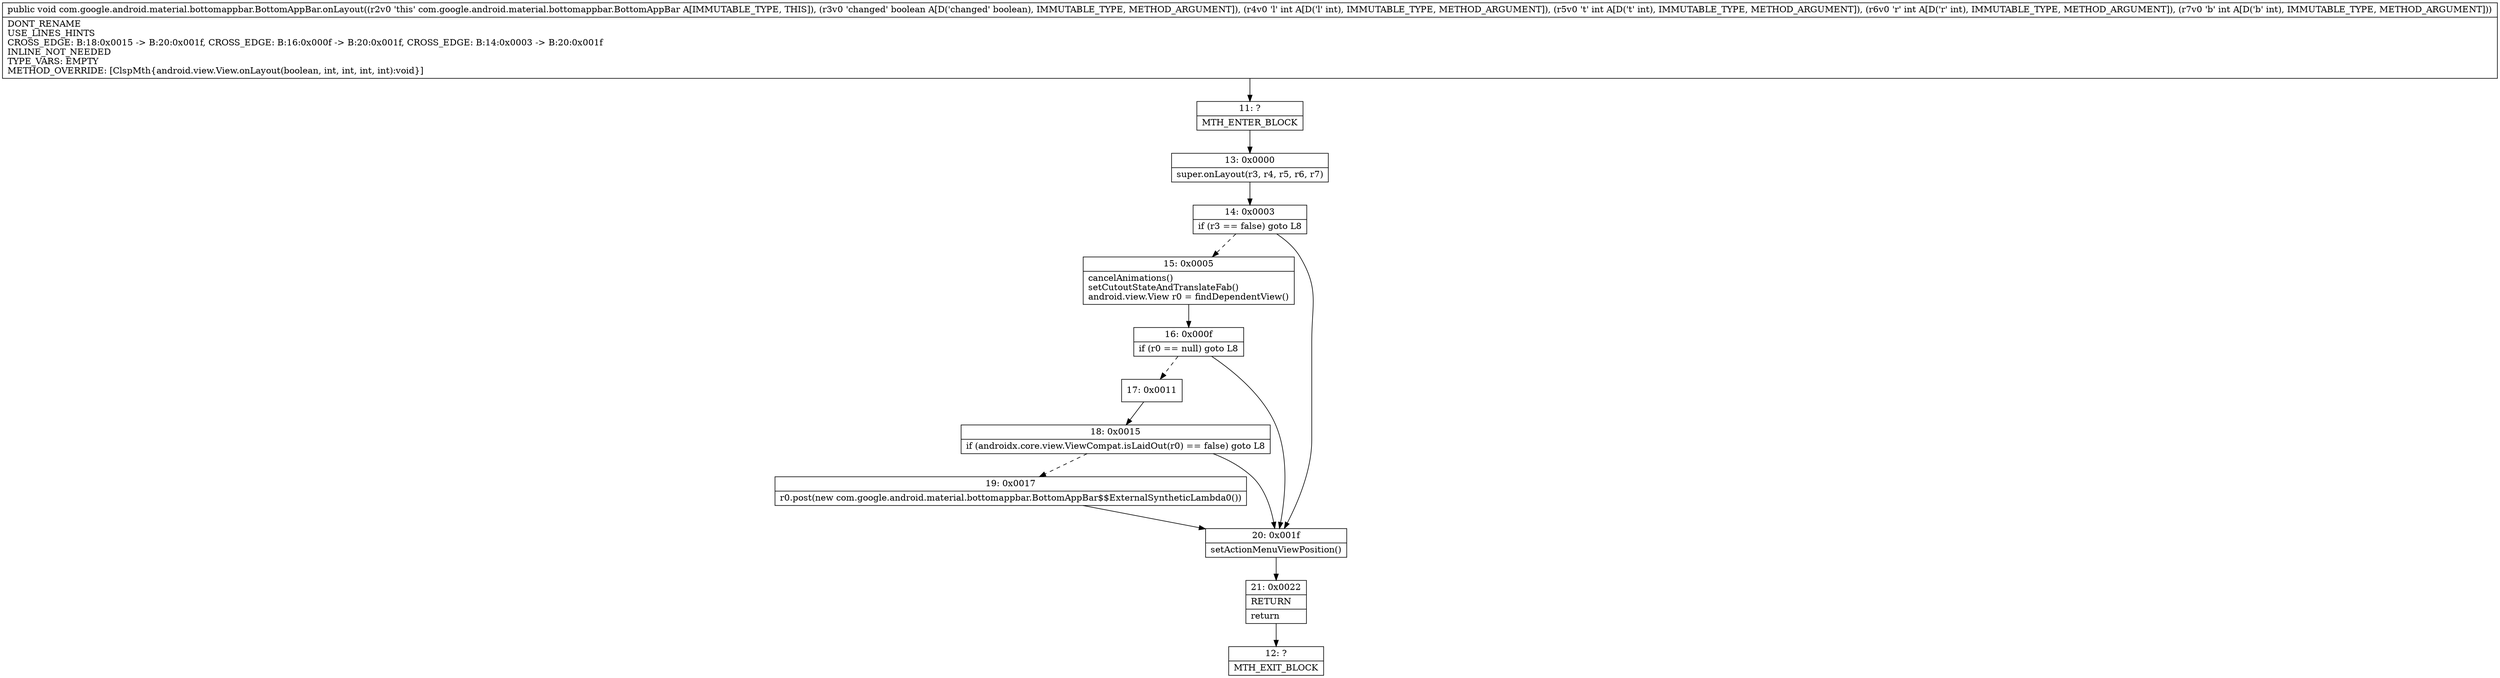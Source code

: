 digraph "CFG forcom.google.android.material.bottomappbar.BottomAppBar.onLayout(ZIIII)V" {
Node_11 [shape=record,label="{11\:\ ?|MTH_ENTER_BLOCK\l}"];
Node_13 [shape=record,label="{13\:\ 0x0000|super.onLayout(r3, r4, r5, r6, r7)\l}"];
Node_14 [shape=record,label="{14\:\ 0x0003|if (r3 == false) goto L8\l}"];
Node_15 [shape=record,label="{15\:\ 0x0005|cancelAnimations()\lsetCutoutStateAndTranslateFab()\landroid.view.View r0 = findDependentView()\l}"];
Node_16 [shape=record,label="{16\:\ 0x000f|if (r0 == null) goto L8\l}"];
Node_17 [shape=record,label="{17\:\ 0x0011}"];
Node_18 [shape=record,label="{18\:\ 0x0015|if (androidx.core.view.ViewCompat.isLaidOut(r0) == false) goto L8\l}"];
Node_19 [shape=record,label="{19\:\ 0x0017|r0.post(new com.google.android.material.bottomappbar.BottomAppBar$$ExternalSyntheticLambda0())\l}"];
Node_20 [shape=record,label="{20\:\ 0x001f|setActionMenuViewPosition()\l}"];
Node_21 [shape=record,label="{21\:\ 0x0022|RETURN\l|return\l}"];
Node_12 [shape=record,label="{12\:\ ?|MTH_EXIT_BLOCK\l}"];
MethodNode[shape=record,label="{public void com.google.android.material.bottomappbar.BottomAppBar.onLayout((r2v0 'this' com.google.android.material.bottomappbar.BottomAppBar A[IMMUTABLE_TYPE, THIS]), (r3v0 'changed' boolean A[D('changed' boolean), IMMUTABLE_TYPE, METHOD_ARGUMENT]), (r4v0 'l' int A[D('l' int), IMMUTABLE_TYPE, METHOD_ARGUMENT]), (r5v0 't' int A[D('t' int), IMMUTABLE_TYPE, METHOD_ARGUMENT]), (r6v0 'r' int A[D('r' int), IMMUTABLE_TYPE, METHOD_ARGUMENT]), (r7v0 'b' int A[D('b' int), IMMUTABLE_TYPE, METHOD_ARGUMENT]))  | DONT_RENAME\lUSE_LINES_HINTS\lCROSS_EDGE: B:18:0x0015 \-\> B:20:0x001f, CROSS_EDGE: B:16:0x000f \-\> B:20:0x001f, CROSS_EDGE: B:14:0x0003 \-\> B:20:0x001f\lINLINE_NOT_NEEDED\lTYPE_VARS: EMPTY\lMETHOD_OVERRIDE: [ClspMth\{android.view.View.onLayout(boolean, int, int, int, int):void\}]\l}"];
MethodNode -> Node_11;Node_11 -> Node_13;
Node_13 -> Node_14;
Node_14 -> Node_15[style=dashed];
Node_14 -> Node_20;
Node_15 -> Node_16;
Node_16 -> Node_17[style=dashed];
Node_16 -> Node_20;
Node_17 -> Node_18;
Node_18 -> Node_19[style=dashed];
Node_18 -> Node_20;
Node_19 -> Node_20;
Node_20 -> Node_21;
Node_21 -> Node_12;
}

